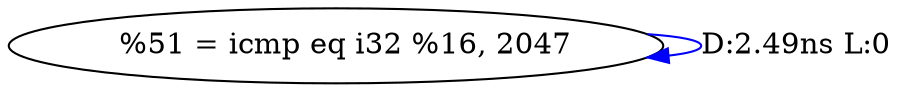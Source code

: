 digraph {
Node0x3490cb0[label="  %51 = icmp eq i32 %16, 2047"];
Node0x3490cb0 -> Node0x3490cb0[label="D:2.49ns L:0",color=blue];
}
